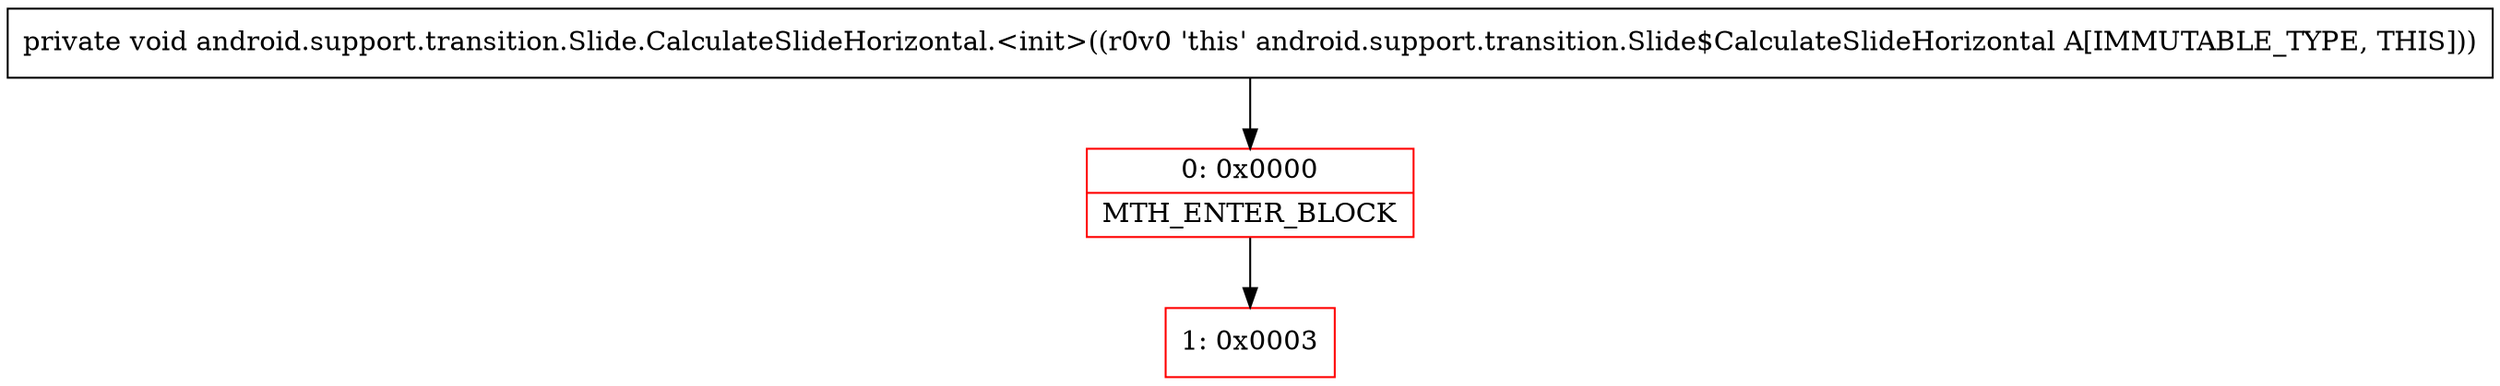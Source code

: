 digraph "CFG forandroid.support.transition.Slide.CalculateSlideHorizontal.\<init\>()V" {
subgraph cluster_Region_401091396 {
label = "R(0)";
node [shape=record,color=blue];
}
Node_0 [shape=record,color=red,label="{0\:\ 0x0000|MTH_ENTER_BLOCK\l}"];
Node_1 [shape=record,color=red,label="{1\:\ 0x0003}"];
MethodNode[shape=record,label="{private void android.support.transition.Slide.CalculateSlideHorizontal.\<init\>((r0v0 'this' android.support.transition.Slide$CalculateSlideHorizontal A[IMMUTABLE_TYPE, THIS])) }"];
MethodNode -> Node_0;
Node_0 -> Node_1;
}


